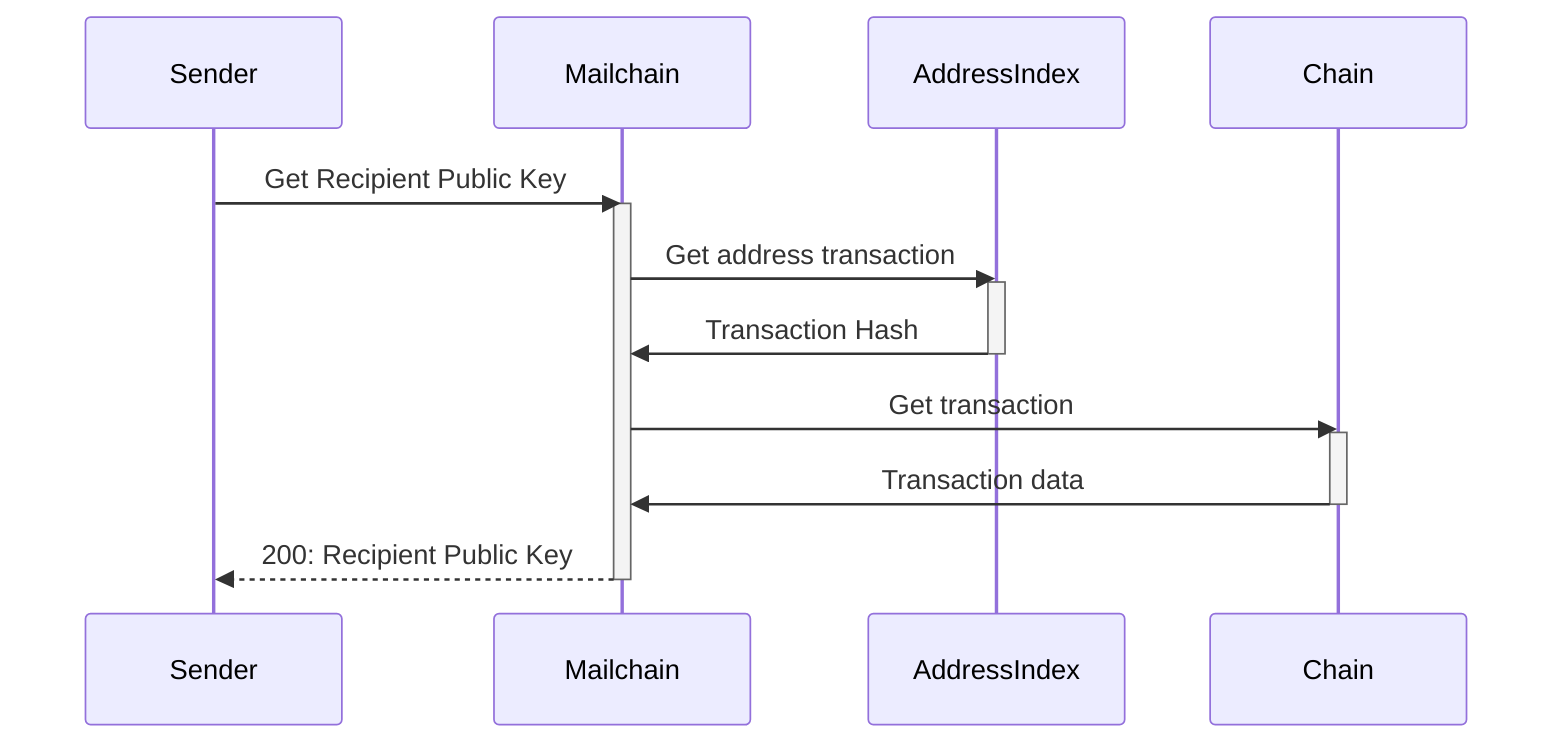 sequenceDiagram
    participant Sender
    participant Mailchain
    participant AddressIndex
    participant Chain
    
    Sender->>Mailchain: Get Recipient Public Key
    activate Mailchain

    Mailchain->>AddressIndex: Get address transaction
    activate AddressIndex

    AddressIndex->>Mailchain: Transaction Hash
    deactivate AddressIndex

    Mailchain->>Chain: Get transaction
    activate Chain
    Chain->>Mailchain: Transaction data
    deactivate Chain

    Mailchain-->>Sender: 200: Recipient Public Key
    deactivate Mailchain